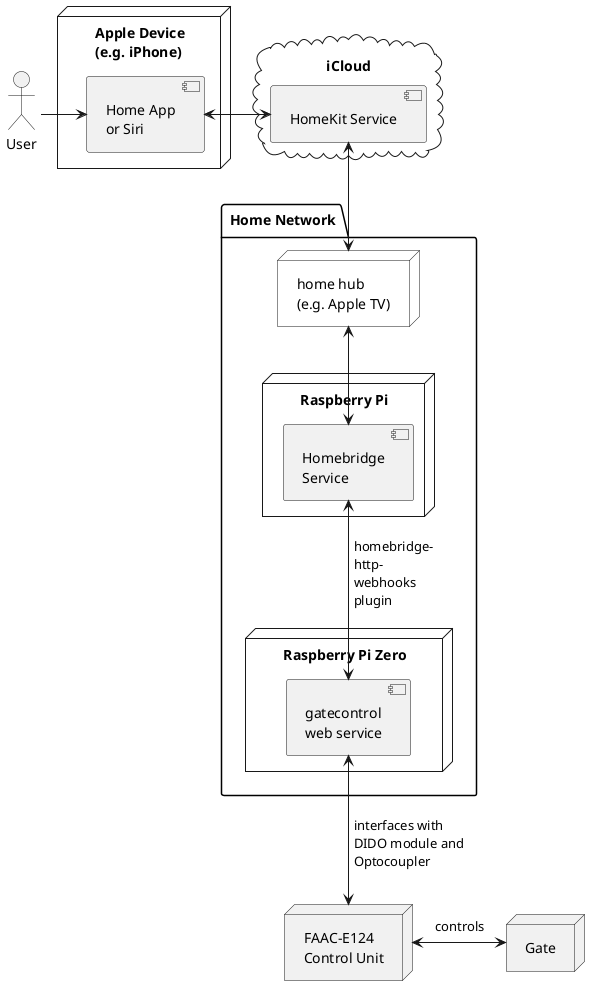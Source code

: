 @startuml
skinparam monochrome true
skinparam componentStyle uml2
skinparam padding 4

actor "User" as user
node "Apple Device\l(e.g. iPhone)" as apple_device #white {
  [Home App\lor Siri] as homeapp
}
node "FAAC-E124\lControl Unit" as e124
node "Gate" as gate

package "Home Network" as home {
  node "home hub\l(e.g. Apple TV)" as home_hub #white
  node "Raspberry Pi" as pi #white {
    [Homebridge\lService] as homebridge
  }
  node "Raspberry Pi Zero" as pi_zero #white {
    [gatecontrol\lweb service] as gatecontrol
  }
}

cloud "iCloud" {
  [HomeKit Service] as homekit_service
}

user -right-> homeapp
homeapp <-right-> homekit_service
homekit_service <--> home_hub
home_hub <--> homebridge
homebridge <--> gatecontrol: homebridge-\lhttp-\lwebhooks\lplugin
gatecontrol <--> e124: interfaces with\lDIDO module and\lOptocoupler
e124 <-right-> gate: controls

@enduml